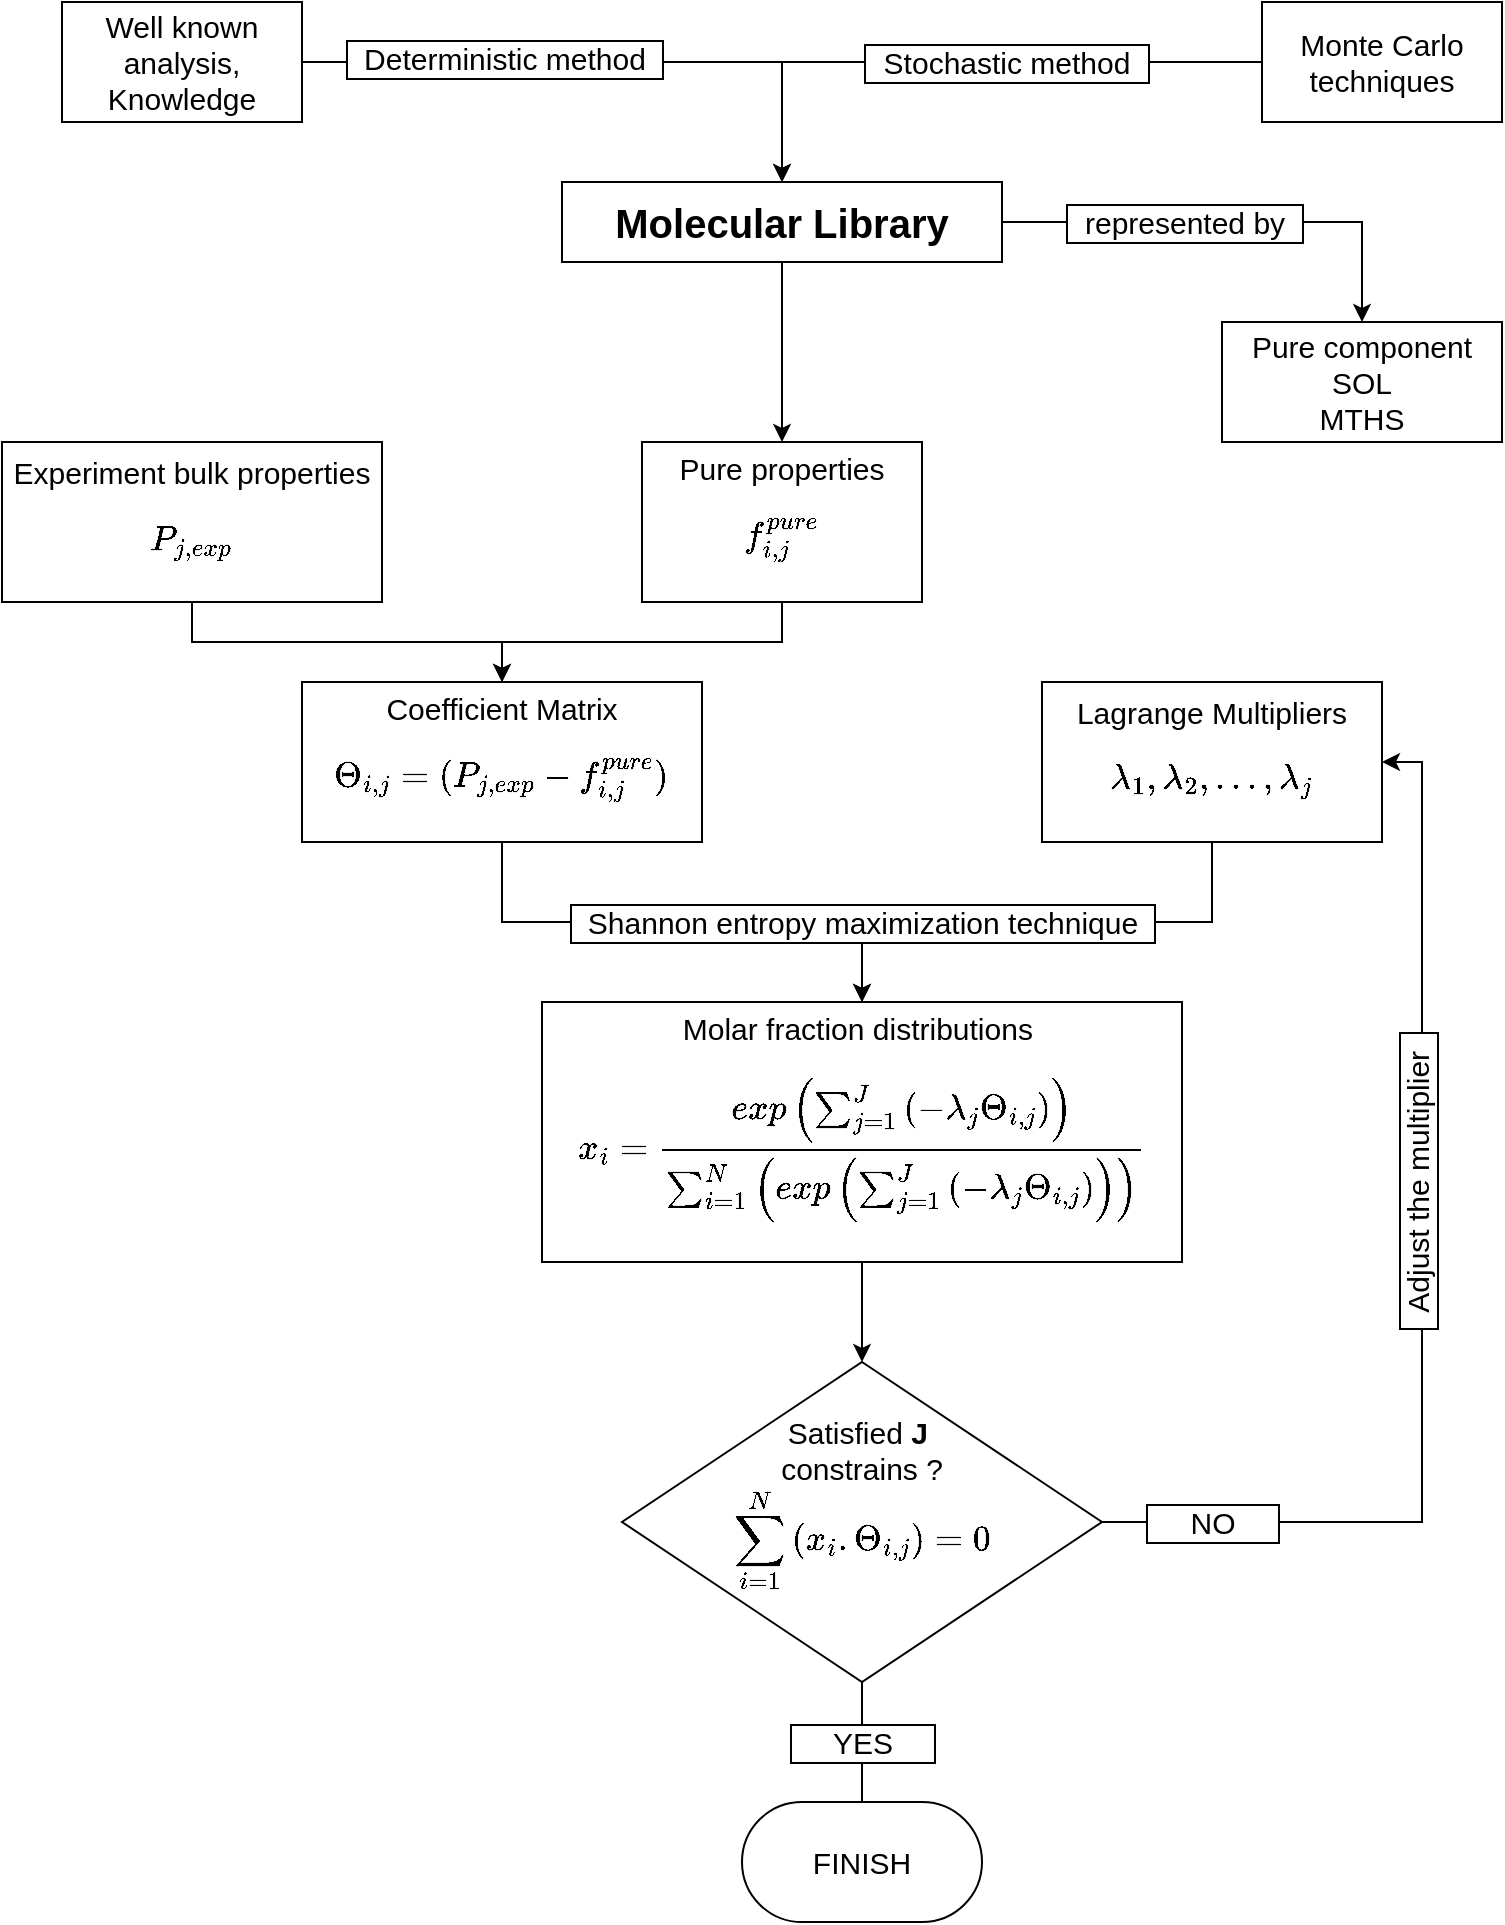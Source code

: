 <mxfile version="15.8.3" type="github">
  <diagram id="1yk5y5bVGBsEiSMlYEYK" name="Page-1">
    <mxGraphModel dx="990" dy="619" grid="1" gridSize="10" guides="1" tooltips="1" connect="1" arrows="1" fold="1" page="1" pageScale="1" pageWidth="850" pageHeight="1100" math="1" shadow="0">
      <root>
        <mxCell id="0" />
        <mxCell id="1" parent="0" />
        <mxCell id="DByacIs0TyudiqMqUtIJ-10" style="edgeStyle=orthogonalEdgeStyle;rounded=0;orthogonalLoop=1;jettySize=auto;html=1;labelBackgroundColor=default;fontSize=15;fontColor=default;strokeColor=default;" parent="1" source="DByacIs0TyudiqMqUtIJ-1" target="DByacIs0TyudiqMqUtIJ-12" edge="1">
          <mxGeometry relative="1" as="geometry">
            <mxPoint x="670" y="180" as="targetPoint" />
          </mxGeometry>
        </mxCell>
        <mxCell id="DByacIs0TyudiqMqUtIJ-11" value="&amp;nbsp; represented by&amp;nbsp;&amp;nbsp;" style="edgeLabel;html=1;align=center;verticalAlign=middle;resizable=0;points=[];fontSize=15;fontColor=default;labelBackgroundColor=default;labelBorderColor=default;" parent="DByacIs0TyudiqMqUtIJ-10" vertex="1" connectable="0">
          <mxGeometry x="0.281" y="1" relative="1" as="geometry">
            <mxPoint x="-57" y="1" as="offset" />
          </mxGeometry>
        </mxCell>
        <mxCell id="DByacIs0TyudiqMqUtIJ-15" value="" style="edgeStyle=orthogonalEdgeStyle;rounded=0;orthogonalLoop=1;jettySize=auto;html=1;labelBackgroundColor=default;fontSize=15;fontColor=default;strokeColor=default;" parent="1" source="DByacIs0TyudiqMqUtIJ-1" target="DByacIs0TyudiqMqUtIJ-14" edge="1">
          <mxGeometry relative="1" as="geometry" />
        </mxCell>
        <mxCell id="DByacIs0TyudiqMqUtIJ-1" value="&lt;font style=&quot;font-size: 20px&quot;&gt;&lt;b&gt;Molecular Library&lt;/b&gt;&lt;/font&gt;" style="rounded=0;whiteSpace=wrap;html=1;fillColor=default;strokeColor=default;fontColor=default;" parent="1" vertex="1">
          <mxGeometry x="290" y="110" width="220" height="40" as="geometry" />
        </mxCell>
        <mxCell id="DByacIs0TyudiqMqUtIJ-5" style="edgeStyle=orthogonalEdgeStyle;rounded=0;orthogonalLoop=1;jettySize=auto;html=1;fontSize=15;fontColor=default;strokeColor=default;labelBackgroundColor=default;" parent="1" source="DByacIs0TyudiqMqUtIJ-4" target="DByacIs0TyudiqMqUtIJ-1" edge="1">
          <mxGeometry relative="1" as="geometry" />
        </mxCell>
        <mxCell id="DByacIs0TyudiqMqUtIJ-6" value="&amp;nbsp; Deterministic method&amp;nbsp;&amp;nbsp;" style="edgeLabel;html=1;align=center;verticalAlign=middle;resizable=0;points=[];fontSize=15;fontColor=default;labelBorderColor=default;labelBackgroundColor=default;" parent="DByacIs0TyudiqMqUtIJ-5" vertex="1" connectable="0">
          <mxGeometry x="-0.328" y="2" relative="1" as="geometry">
            <mxPoint as="offset" />
          </mxGeometry>
        </mxCell>
        <mxCell id="DByacIs0TyudiqMqUtIJ-4" value="Well known analysis, Knowledge" style="rounded=0;whiteSpace=wrap;html=1;fontSize=15;fontColor=default;strokeColor=default;fillColor=default;" parent="1" vertex="1">
          <mxGeometry x="40" y="20" width="120" height="60" as="geometry" />
        </mxCell>
        <mxCell id="DByacIs0TyudiqMqUtIJ-8" style="edgeStyle=orthogonalEdgeStyle;rounded=0;orthogonalLoop=1;jettySize=auto;html=1;entryX=0.5;entryY=0;entryDx=0;entryDy=0;labelBackgroundColor=default;fontSize=15;fontColor=default;strokeColor=default;" parent="1" source="DByacIs0TyudiqMqUtIJ-7" target="DByacIs0TyudiqMqUtIJ-1" edge="1">
          <mxGeometry relative="1" as="geometry" />
        </mxCell>
        <mxCell id="DByacIs0TyudiqMqUtIJ-9" value="&amp;nbsp; Stochastic method&amp;nbsp;&amp;nbsp;" style="edgeLabel;html=1;align=center;verticalAlign=middle;resizable=0;points=[];fontSize=15;fontColor=default;labelBackgroundColor=default;labelBorderColor=default;" parent="DByacIs0TyudiqMqUtIJ-8" vertex="1" connectable="0">
          <mxGeometry x="-0.398" relative="1" as="geometry">
            <mxPoint x="-38" as="offset" />
          </mxGeometry>
        </mxCell>
        <mxCell id="DByacIs0TyudiqMqUtIJ-7" value="Monte Carlo techniques" style="rounded=0;whiteSpace=wrap;html=1;fontSize=15;fontColor=default;strokeColor=default;fillColor=default;" parent="1" vertex="1">
          <mxGeometry x="640" y="20" width="120" height="60" as="geometry" />
        </mxCell>
        <mxCell id="DByacIs0TyudiqMqUtIJ-12" value="Pure component&lt;br&gt;SOL&lt;br&gt;MTHS" style="rounded=0;whiteSpace=wrap;html=1;labelBackgroundColor=default;fontSize=15;fontColor=default;strokeColor=default;fillColor=default;" parent="1" vertex="1">
          <mxGeometry x="620" y="180" width="140" height="60" as="geometry" />
        </mxCell>
        <mxCell id="DByacIs0TyudiqMqUtIJ-18" style="edgeStyle=orthogonalEdgeStyle;rounded=0;orthogonalLoop=1;jettySize=auto;html=1;entryX=0.5;entryY=0;entryDx=0;entryDy=0;labelBackgroundColor=default;fontSize=15;fontColor=default;strokeColor=default;" parent="1" source="DByacIs0TyudiqMqUtIJ-13" target="DByacIs0TyudiqMqUtIJ-17" edge="1">
          <mxGeometry relative="1" as="geometry" />
        </mxCell>
        <mxCell id="DByacIs0TyudiqMqUtIJ-13" value="Experiment bulk properties $$P_{j,exp}$$" style="rounded=0;whiteSpace=wrap;html=1;labelBackgroundColor=default;fontSize=15;fontColor=default;strokeColor=default;fillColor=default;" parent="1" vertex="1">
          <mxGeometry x="10" y="240" width="190" height="80" as="geometry" />
        </mxCell>
        <mxCell id="DByacIs0TyudiqMqUtIJ-19" style="edgeStyle=orthogonalEdgeStyle;rounded=0;orthogonalLoop=1;jettySize=auto;html=1;labelBackgroundColor=default;fontSize=15;fontColor=default;strokeColor=default;" parent="1" source="DByacIs0TyudiqMqUtIJ-14" edge="1">
          <mxGeometry relative="1" as="geometry">
            <mxPoint x="260" y="360" as="targetPoint" />
            <Array as="points">
              <mxPoint x="400" y="340" />
              <mxPoint x="260" y="340" />
            </Array>
          </mxGeometry>
        </mxCell>
        <mxCell id="DByacIs0TyudiqMqUtIJ-14" value="Pure properties $$f_{i,j}^{pure}$$" style="rounded=0;whiteSpace=wrap;html=1;labelBackgroundColor=default;fontSize=15;fontColor=default;strokeColor=default;fillColor=default;" parent="1" vertex="1">
          <mxGeometry x="330" y="240" width="140" height="80" as="geometry" />
        </mxCell>
        <mxCell id="DByacIs0TyudiqMqUtIJ-23" style="edgeStyle=orthogonalEdgeStyle;rounded=0;orthogonalLoop=1;jettySize=auto;html=1;labelBackgroundColor=default;fontSize=15;fontColor=default;strokeColor=default;" parent="1" source="DByacIs0TyudiqMqUtIJ-17" target="DByacIs0TyudiqMqUtIJ-21" edge="1">
          <mxGeometry relative="1" as="geometry" />
        </mxCell>
        <mxCell id="DByacIs0TyudiqMqUtIJ-17" value="Coefficient Matrix $$\Theta_{i,j} = (P_{j,exp}-f_{i,j}^{pure}&lt;br&gt;)$$" style="rounded=0;whiteSpace=wrap;html=1;labelBackgroundColor=default;fontSize=15;fontColor=default;strokeColor=default;fillColor=default;" parent="1" vertex="1">
          <mxGeometry x="160" y="360" width="200" height="80" as="geometry" />
        </mxCell>
        <mxCell id="DByacIs0TyudiqMqUtIJ-24" style="edgeStyle=orthogonalEdgeStyle;rounded=0;orthogonalLoop=1;jettySize=auto;html=1;entryX=0.5;entryY=0;entryDx=0;entryDy=0;labelBackgroundColor=default;fontSize=15;fontColor=default;strokeColor=default;" parent="1" source="DByacIs0TyudiqMqUtIJ-20" target="DByacIs0TyudiqMqUtIJ-21" edge="1">
          <mxGeometry relative="1" as="geometry" />
        </mxCell>
        <mxCell id="DByacIs0TyudiqMqUtIJ-20" value="Lagrange Multipliers $$\lambda_1, \lambda_2 ,..., \lambda_j$$" style="rounded=0;whiteSpace=wrap;html=1;labelBackgroundColor=default;fontSize=15;fontColor=default;strokeColor=default;fillColor=default;" parent="1" vertex="1">
          <mxGeometry x="530" y="360" width="170" height="80" as="geometry" />
        </mxCell>
        <mxCell id="DByacIs0TyudiqMqUtIJ-30" style="edgeStyle=orthogonalEdgeStyle;rounded=0;orthogonalLoop=1;jettySize=auto;html=1;entryX=0.5;entryY=0;entryDx=0;entryDy=0;labelBackgroundColor=default;fontSize=15;fontColor=default;strokeColor=default;" parent="1" source="DByacIs0TyudiqMqUtIJ-21" edge="1">
          <mxGeometry relative="1" as="geometry">
            <mxPoint x="440" y="700" as="targetPoint" />
          </mxGeometry>
        </mxCell>
        <mxCell id="DByacIs0TyudiqMqUtIJ-21" value="Molar fraction distributions&amp;nbsp;&lt;br&gt;$$x_i = \dfrac{exp\left(\sum_{j=1}^{J}\left(-\lambda_j\Theta_{i,j}\right)\right)}{\sum_{i=1}^N\left(exp\left(\sum_{j=1}^{J}\left(-\lambda_j\Theta_{i,j}\right)\right)\right)}$$" style="rounded=0;whiteSpace=wrap;html=1;labelBackgroundColor=default;fontSize=15;fontColor=default;strokeColor=default;fillColor=default;" parent="1" vertex="1">
          <mxGeometry x="280" y="520" width="320" height="130" as="geometry" />
        </mxCell>
        <mxCell id="DByacIs0TyudiqMqUtIJ-26" value="&amp;nbsp; Shannon entropy maximization technique&amp;nbsp;&amp;nbsp;" style="text;html=1;align=center;verticalAlign=middle;resizable=0;points=[];autosize=1;strokeColor=none;fillColor=none;fontSize=15;fontColor=default;labelBackgroundColor=default;labelBorderColor=default;" parent="1" vertex="1">
          <mxGeometry x="285" y="470" width="310" height="20" as="geometry" />
        </mxCell>
        <mxCell id="DByacIs0TyudiqMqUtIJ-27" style="edgeStyle=orthogonalEdgeStyle;rounded=0;orthogonalLoop=1;jettySize=auto;html=1;exitX=0.5;exitY=1;exitDx=0;exitDy=0;labelBackgroundColor=default;fontSize=15;fontColor=default;strokeColor=default;" parent="1" source="DByacIs0TyudiqMqUtIJ-12" target="DByacIs0TyudiqMqUtIJ-12" edge="1">
          <mxGeometry relative="1" as="geometry" />
        </mxCell>
        <mxCell id="DByacIs0TyudiqMqUtIJ-35" style="edgeStyle=orthogonalEdgeStyle;rounded=0;orthogonalLoop=1;jettySize=auto;html=1;entryX=1;entryY=0.5;entryDx=0;entryDy=0;labelBackgroundColor=default;fontSize=15;fontColor=default;strokeColor=default;exitX=1;exitY=0.5;exitDx=0;exitDy=0;" parent="1" source="DByacIs0TyudiqMqUtIJ-32" target="DByacIs0TyudiqMqUtIJ-20" edge="1">
          <mxGeometry relative="1" as="geometry" />
        </mxCell>
        <mxCell id="DByacIs0TyudiqMqUtIJ-36" value="&amp;nbsp; Adjust the multiplier&amp;nbsp;&amp;nbsp;" style="edgeLabel;html=1;align=center;verticalAlign=middle;resizable=0;points=[];fontSize=15;fontColor=default;rotation=270;labelBorderColor=default;labelBackgroundColor=default;" parent="DByacIs0TyudiqMqUtIJ-35" vertex="1" connectable="0">
          <mxGeometry x="0.179" y="3" relative="1" as="geometry">
            <mxPoint as="offset" />
          </mxGeometry>
        </mxCell>
        <mxCell id="DByacIs0TyudiqMqUtIJ-43" value="" style="edgeStyle=orthogonalEdgeStyle;rounded=0;orthogonalLoop=1;jettySize=auto;html=1;labelBackgroundColor=default;fontSize=15;fontColor=default;strokeColor=default;" parent="1" source="DByacIs0TyudiqMqUtIJ-32" edge="1">
          <mxGeometry relative="1" as="geometry">
            <mxPoint x="440" y="930.0" as="targetPoint" />
          </mxGeometry>
        </mxCell>
        <mxCell id="DByacIs0TyudiqMqUtIJ-32" value="&lt;span&gt;&amp;nbsp;$$\sum_{i=1}^N\left(x_i.\Theta_{i,j}\right)=0$$&lt;/span&gt;" style="rhombus;whiteSpace=wrap;html=1;labelBackgroundColor=none;fontSize=15;fontColor=default;strokeColor=default;fillColor=default;" parent="1" vertex="1">
          <mxGeometry x="320" y="700" width="240" height="160" as="geometry" />
        </mxCell>
        <mxCell id="DByacIs0TyudiqMqUtIJ-33" value="&lt;span style=&quot;font-family: &amp;#34;helvetica&amp;#34; ; font-size: 15px ; font-style: normal ; font-weight: 400 ; letter-spacing: normal ; text-indent: 0px ; text-transform: none ; word-spacing: 0px&quot;&gt;Satisfied&amp;nbsp;&lt;/span&gt;&lt;b style=&quot;font-family: &amp;#34;helvetica&amp;#34; ; font-size: 15px ; font-style: normal ; letter-spacing: normal ; text-indent: 0px ; text-transform: none ; word-spacing: 0px&quot;&gt;J&lt;/b&gt;&lt;span style=&quot;font-family: &amp;#34;helvetica&amp;#34; ; font-size: 15px ; font-style: normal ; font-weight: 400 ; letter-spacing: normal ; text-indent: 0px ; text-transform: none ; word-spacing: 0px&quot;&gt;&amp;nbsp;&lt;br&gt;constrains ?&lt;/span&gt;" style="text;whiteSpace=wrap;html=1;fontSize=15;fontColor=default;align=center;" parent="1" vertex="1">
          <mxGeometry x="355" y="720" width="170" height="50" as="geometry" />
        </mxCell>
        <mxCell id="DByacIs0TyudiqMqUtIJ-37" value="&amp;nbsp; &amp;nbsp; &amp;nbsp;NO&amp;nbsp; &amp;nbsp; &amp;nbsp;" style="text;html=1;align=center;verticalAlign=middle;resizable=0;points=[];autosize=1;strokeColor=none;fillColor=none;fontSize=15;fontColor=default;rotation=0;labelBackgroundColor=default;labelBorderColor=default;" parent="1" vertex="1">
          <mxGeometry x="575" y="770" width="80" height="20" as="geometry" />
        </mxCell>
        <mxCell id="DByacIs0TyudiqMqUtIJ-44" value="FINISH" style="rounded=1;whiteSpace=wrap;html=1;labelBackgroundColor=none;labelBorderColor=none;fontSize=15;fontColor=default;strokeColor=default;fillColor=default;align=center;arcSize=50;" parent="1" vertex="1">
          <mxGeometry x="380" y="920" width="120" height="60" as="geometry" />
        </mxCell>
        <mxCell id="DByacIs0TyudiqMqUtIJ-45" value="&amp;nbsp; &amp;nbsp; &amp;nbsp;YES&amp;nbsp; &amp;nbsp; &amp;nbsp;" style="text;html=1;align=center;verticalAlign=middle;resizable=0;points=[];autosize=1;strokeColor=none;fillColor=none;fontSize=15;fontColor=default;rotation=0;labelBackgroundColor=default;labelBorderColor=default;" parent="1" vertex="1">
          <mxGeometry x="395" y="880" width="90" height="20" as="geometry" />
        </mxCell>
      </root>
    </mxGraphModel>
  </diagram>
</mxfile>

